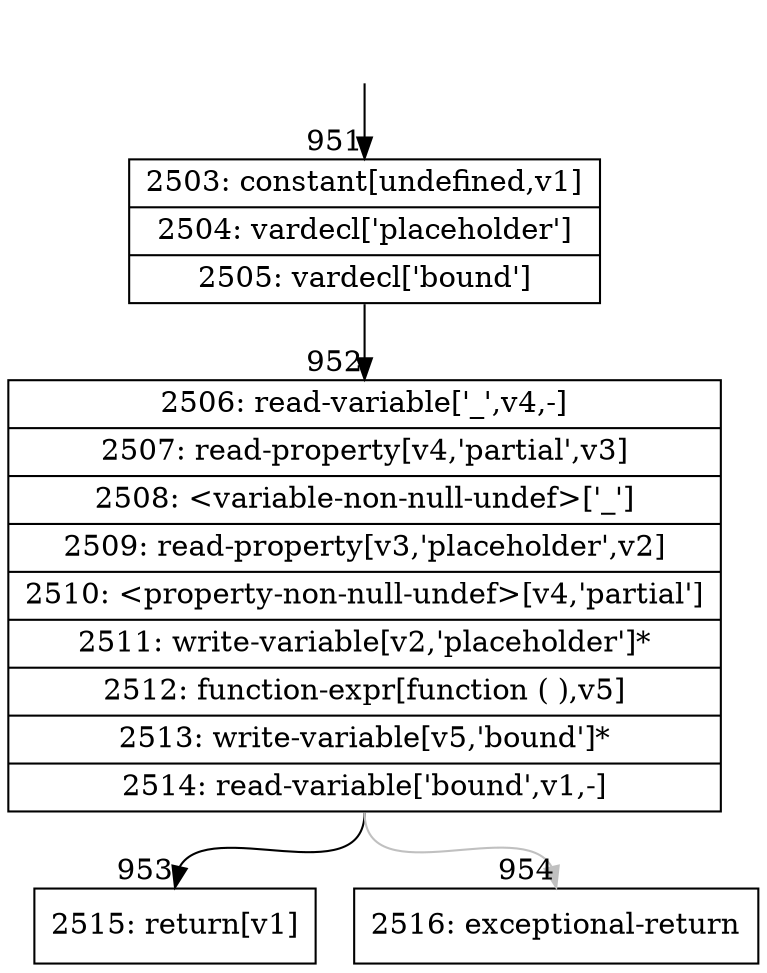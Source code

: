 digraph {
rankdir="TD"
BB_entry76[shape=none,label=""];
BB_entry76 -> BB951 [tailport=s, headport=n, headlabel="    951"]
BB951 [shape=record label="{2503: constant[undefined,v1]|2504: vardecl['placeholder']|2505: vardecl['bound']}" ] 
BB951 -> BB952 [tailport=s, headport=n, headlabel="      952"]
BB952 [shape=record label="{2506: read-variable['_',v4,-]|2507: read-property[v4,'partial',v3]|2508: \<variable-non-null-undef\>['_']|2509: read-property[v3,'placeholder',v2]|2510: \<property-non-null-undef\>[v4,'partial']|2511: write-variable[v2,'placeholder']*|2512: function-expr[function ( ),v5]|2513: write-variable[v5,'bound']*|2514: read-variable['bound',v1,-]}" ] 
BB952 -> BB953 [tailport=s, headport=n, headlabel="      953"]
BB952 -> BB954 [tailport=s, headport=n, color=gray, headlabel="      954"]
BB953 [shape=record label="{2515: return[v1]}" ] 
BB954 [shape=record label="{2516: exceptional-return}" ] 
//#$~ 738
}
